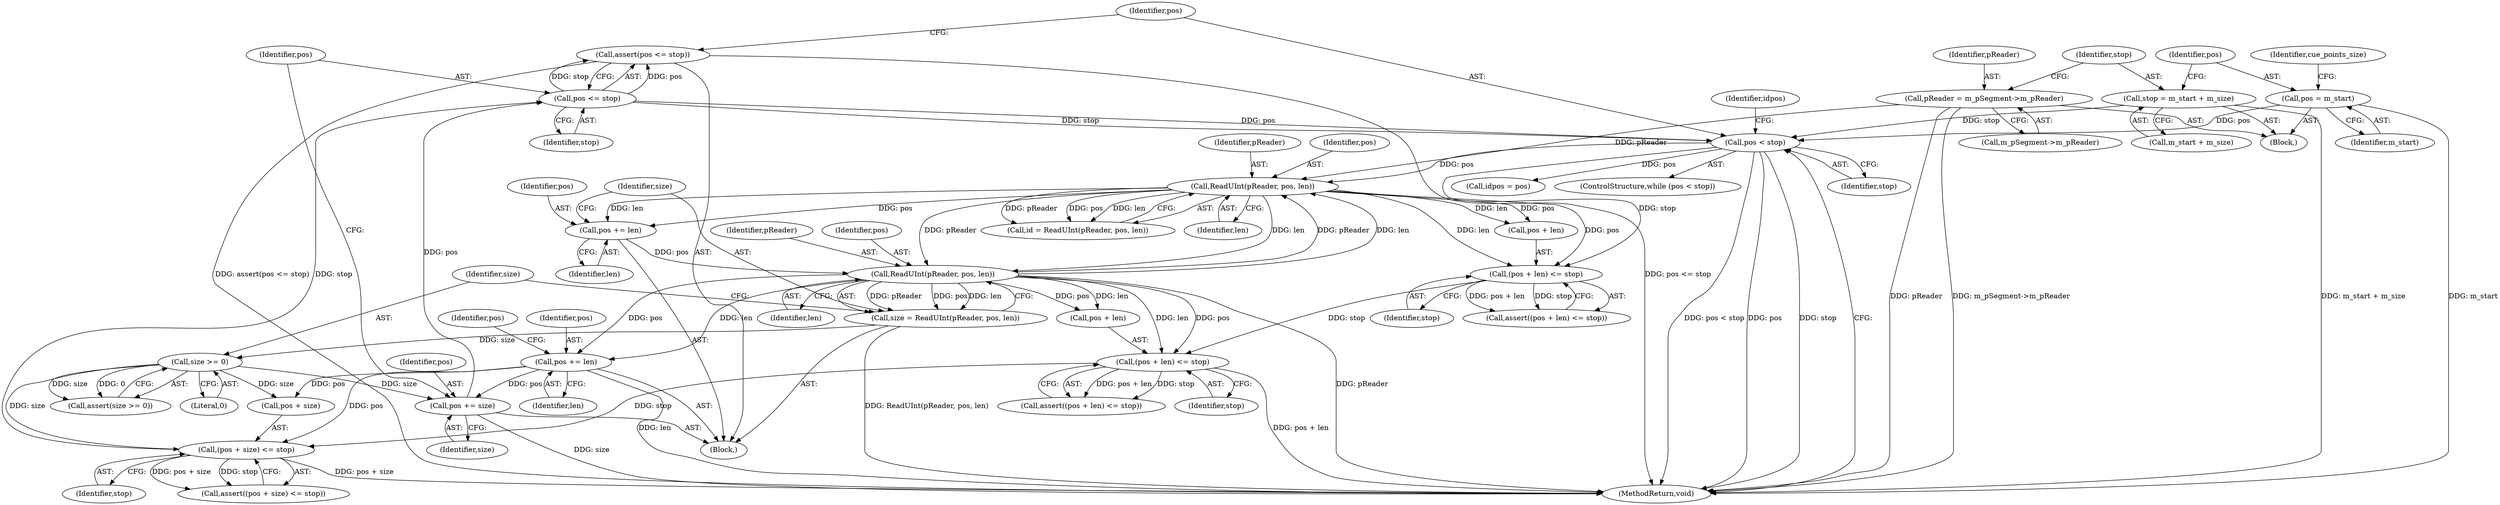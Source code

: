 digraph "1_Android_cc274e2abe8b2a6698a5c47d8aa4bb45f1f9538d_25@API" {
"1000203" [label="(Call,assert(pos <= stop))"];
"1000204" [label="(Call,pos <= stop)"];
"1000200" [label="(Call,pos += size)"];
"1000175" [label="(Call,size >= 0)"];
"1000168" [label="(Call,size = ReadUInt(pReader, pos, len))"];
"1000170" [label="(Call,ReadUInt(pReader, pos, len))"];
"1000150" [label="(Call,ReadUInt(pReader, pos, len))"];
"1000118" [label="(Call,pReader = m_pSegment->m_pReader)"];
"1000138" [label="(Call,pos < stop)"];
"1000130" [label="(Call,pos = m_start)"];
"1000124" [label="(Call,stop = m_start + m_size)"];
"1000164" [label="(Call,pos += len)"];
"1000184" [label="(Call,pos += len)"];
"1000188" [label="(Call,(pos + size) <= stop)"];
"1000179" [label="(Call,(pos + len) <= stop)"];
"1000159" [label="(Call,(pos + len) <= stop)"];
"1000205" [label="(Identifier,pos)"];
"1000168" [label="(Call,size = ReadUInt(pReader, pos, len))"];
"1000135" [label="(Identifier,cue_points_size)"];
"1000201" [label="(Identifier,pos)"];
"1000189" [label="(Call,pos + size)"];
"1000148" [label="(Call,id = ReadUInt(pReader, pos, len))"];
"1000138" [label="(Call,pos < stop)"];
"1000190" [label="(Identifier,pos)"];
"1000185" [label="(Identifier,pos)"];
"1000175" [label="(Call,size >= 0)"];
"1000176" [label="(Identifier,size)"];
"1000119" [label="(Identifier,pReader)"];
"1000163" [label="(Identifier,stop)"];
"1000203" [label="(Call,assert(pos <= stop))"];
"1000169" [label="(Identifier,size)"];
"1000179" [label="(Call,(pos + len) <= stop)"];
"1000139" [label="(Identifier,pos)"];
"1000174" [label="(Call,assert(size >= 0))"];
"1000120" [label="(Call,m_pSegment->m_pReader)"];
"1000170" [label="(Call,ReadUInt(pReader, pos, len))"];
"1000206" [label="(Identifier,stop)"];
"1000171" [label="(Identifier,pReader)"];
"1000152" [label="(Identifier,pos)"];
"1000159" [label="(Call,(pos + len) <= stop)"];
"1000166" [label="(Identifier,len)"];
"1000192" [label="(Identifier,stop)"];
"1000140" [label="(Identifier,stop)"];
"1000202" [label="(Identifier,size)"];
"1000187" [label="(Call,assert((pos + size) <= stop))"];
"1000200" [label="(Call,pos += size)"];
"1000178" [label="(Call,assert((pos + len) <= stop))"];
"1000180" [label="(Call,pos + len)"];
"1000151" [label="(Identifier,pReader)"];
"1000125" [label="(Identifier,stop)"];
"1000186" [label="(Identifier,len)"];
"1000177" [label="(Literal,0)"];
"1000131" [label="(Identifier,pos)"];
"1000204" [label="(Call,pos <= stop)"];
"1000153" [label="(Identifier,len)"];
"1000144" [label="(Identifier,idpos)"];
"1000150" [label="(Call,ReadUInt(pReader, pos, len))"];
"1000160" [label="(Call,pos + len)"];
"1000143" [label="(Call,idpos = pos)"];
"1000164" [label="(Call,pos += len)"];
"1000173" [label="(Identifier,len)"];
"1000137" [label="(ControlStructure,while (pos < stop))"];
"1000132" [label="(Identifier,m_start)"];
"1000118" [label="(Call,pReader = m_pSegment->m_pReader)"];
"1000207" [label="(MethodReturn,void)"];
"1000165" [label="(Identifier,pos)"];
"1000141" [label="(Block,)"];
"1000106" [label="(Block,)"];
"1000158" [label="(Call,assert((pos + len) <= stop))"];
"1000184" [label="(Call,pos += len)"];
"1000130" [label="(Call,pos = m_start)"];
"1000124" [label="(Call,stop = m_start + m_size)"];
"1000126" [label="(Call,m_start + m_size)"];
"1000183" [label="(Identifier,stop)"];
"1000188" [label="(Call,(pos + size) <= stop)"];
"1000172" [label="(Identifier,pos)"];
"1000203" -> "1000141"  [label="AST: "];
"1000203" -> "1000204"  [label="CFG: "];
"1000204" -> "1000203"  [label="AST: "];
"1000139" -> "1000203"  [label="CFG: "];
"1000203" -> "1000207"  [label="DDG: assert(pos <= stop)"];
"1000203" -> "1000207"  [label="DDG: pos <= stop"];
"1000204" -> "1000203"  [label="DDG: pos"];
"1000204" -> "1000203"  [label="DDG: stop"];
"1000204" -> "1000206"  [label="CFG: "];
"1000205" -> "1000204"  [label="AST: "];
"1000206" -> "1000204"  [label="AST: "];
"1000204" -> "1000138"  [label="DDG: pos"];
"1000204" -> "1000138"  [label="DDG: stop"];
"1000200" -> "1000204"  [label="DDG: pos"];
"1000188" -> "1000204"  [label="DDG: stop"];
"1000200" -> "1000141"  [label="AST: "];
"1000200" -> "1000202"  [label="CFG: "];
"1000201" -> "1000200"  [label="AST: "];
"1000202" -> "1000200"  [label="AST: "];
"1000205" -> "1000200"  [label="CFG: "];
"1000200" -> "1000207"  [label="DDG: size"];
"1000175" -> "1000200"  [label="DDG: size"];
"1000184" -> "1000200"  [label="DDG: pos"];
"1000175" -> "1000174"  [label="AST: "];
"1000175" -> "1000177"  [label="CFG: "];
"1000176" -> "1000175"  [label="AST: "];
"1000177" -> "1000175"  [label="AST: "];
"1000174" -> "1000175"  [label="CFG: "];
"1000175" -> "1000174"  [label="DDG: size"];
"1000175" -> "1000174"  [label="DDG: 0"];
"1000168" -> "1000175"  [label="DDG: size"];
"1000175" -> "1000188"  [label="DDG: size"];
"1000175" -> "1000189"  [label="DDG: size"];
"1000168" -> "1000141"  [label="AST: "];
"1000168" -> "1000170"  [label="CFG: "];
"1000169" -> "1000168"  [label="AST: "];
"1000170" -> "1000168"  [label="AST: "];
"1000176" -> "1000168"  [label="CFG: "];
"1000168" -> "1000207"  [label="DDG: ReadUInt(pReader, pos, len)"];
"1000170" -> "1000168"  [label="DDG: pReader"];
"1000170" -> "1000168"  [label="DDG: pos"];
"1000170" -> "1000168"  [label="DDG: len"];
"1000170" -> "1000173"  [label="CFG: "];
"1000171" -> "1000170"  [label="AST: "];
"1000172" -> "1000170"  [label="AST: "];
"1000173" -> "1000170"  [label="AST: "];
"1000170" -> "1000207"  [label="DDG: pReader"];
"1000170" -> "1000150"  [label="DDG: pReader"];
"1000170" -> "1000150"  [label="DDG: len"];
"1000150" -> "1000170"  [label="DDG: pReader"];
"1000150" -> "1000170"  [label="DDG: len"];
"1000164" -> "1000170"  [label="DDG: pos"];
"1000170" -> "1000179"  [label="DDG: pos"];
"1000170" -> "1000179"  [label="DDG: len"];
"1000170" -> "1000180"  [label="DDG: pos"];
"1000170" -> "1000180"  [label="DDG: len"];
"1000170" -> "1000184"  [label="DDG: len"];
"1000170" -> "1000184"  [label="DDG: pos"];
"1000150" -> "1000148"  [label="AST: "];
"1000150" -> "1000153"  [label="CFG: "];
"1000151" -> "1000150"  [label="AST: "];
"1000152" -> "1000150"  [label="AST: "];
"1000153" -> "1000150"  [label="AST: "];
"1000148" -> "1000150"  [label="CFG: "];
"1000150" -> "1000148"  [label="DDG: pReader"];
"1000150" -> "1000148"  [label="DDG: pos"];
"1000150" -> "1000148"  [label="DDG: len"];
"1000118" -> "1000150"  [label="DDG: pReader"];
"1000138" -> "1000150"  [label="DDG: pos"];
"1000150" -> "1000159"  [label="DDG: pos"];
"1000150" -> "1000159"  [label="DDG: len"];
"1000150" -> "1000160"  [label="DDG: pos"];
"1000150" -> "1000160"  [label="DDG: len"];
"1000150" -> "1000164"  [label="DDG: len"];
"1000150" -> "1000164"  [label="DDG: pos"];
"1000118" -> "1000106"  [label="AST: "];
"1000118" -> "1000120"  [label="CFG: "];
"1000119" -> "1000118"  [label="AST: "];
"1000120" -> "1000118"  [label="AST: "];
"1000125" -> "1000118"  [label="CFG: "];
"1000118" -> "1000207"  [label="DDG: pReader"];
"1000118" -> "1000207"  [label="DDG: m_pSegment->m_pReader"];
"1000138" -> "1000137"  [label="AST: "];
"1000138" -> "1000140"  [label="CFG: "];
"1000139" -> "1000138"  [label="AST: "];
"1000140" -> "1000138"  [label="AST: "];
"1000144" -> "1000138"  [label="CFG: "];
"1000207" -> "1000138"  [label="CFG: "];
"1000138" -> "1000207"  [label="DDG: pos"];
"1000138" -> "1000207"  [label="DDG: stop"];
"1000138" -> "1000207"  [label="DDG: pos < stop"];
"1000130" -> "1000138"  [label="DDG: pos"];
"1000124" -> "1000138"  [label="DDG: stop"];
"1000138" -> "1000143"  [label="DDG: pos"];
"1000138" -> "1000159"  [label="DDG: stop"];
"1000130" -> "1000106"  [label="AST: "];
"1000130" -> "1000132"  [label="CFG: "];
"1000131" -> "1000130"  [label="AST: "];
"1000132" -> "1000130"  [label="AST: "];
"1000135" -> "1000130"  [label="CFG: "];
"1000130" -> "1000207"  [label="DDG: m_start"];
"1000124" -> "1000106"  [label="AST: "];
"1000124" -> "1000126"  [label="CFG: "];
"1000125" -> "1000124"  [label="AST: "];
"1000126" -> "1000124"  [label="AST: "];
"1000131" -> "1000124"  [label="CFG: "];
"1000124" -> "1000207"  [label="DDG: m_start + m_size"];
"1000164" -> "1000141"  [label="AST: "];
"1000164" -> "1000166"  [label="CFG: "];
"1000165" -> "1000164"  [label="AST: "];
"1000166" -> "1000164"  [label="AST: "];
"1000169" -> "1000164"  [label="CFG: "];
"1000184" -> "1000141"  [label="AST: "];
"1000184" -> "1000186"  [label="CFG: "];
"1000185" -> "1000184"  [label="AST: "];
"1000186" -> "1000184"  [label="AST: "];
"1000190" -> "1000184"  [label="CFG: "];
"1000184" -> "1000207"  [label="DDG: len"];
"1000184" -> "1000188"  [label="DDG: pos"];
"1000184" -> "1000189"  [label="DDG: pos"];
"1000188" -> "1000187"  [label="AST: "];
"1000188" -> "1000192"  [label="CFG: "];
"1000189" -> "1000188"  [label="AST: "];
"1000192" -> "1000188"  [label="AST: "];
"1000187" -> "1000188"  [label="CFG: "];
"1000188" -> "1000207"  [label="DDG: pos + size"];
"1000188" -> "1000187"  [label="DDG: pos + size"];
"1000188" -> "1000187"  [label="DDG: stop"];
"1000179" -> "1000188"  [label="DDG: stop"];
"1000179" -> "1000178"  [label="AST: "];
"1000179" -> "1000183"  [label="CFG: "];
"1000180" -> "1000179"  [label="AST: "];
"1000183" -> "1000179"  [label="AST: "];
"1000178" -> "1000179"  [label="CFG: "];
"1000179" -> "1000207"  [label="DDG: pos + len"];
"1000179" -> "1000178"  [label="DDG: pos + len"];
"1000179" -> "1000178"  [label="DDG: stop"];
"1000159" -> "1000179"  [label="DDG: stop"];
"1000159" -> "1000158"  [label="AST: "];
"1000159" -> "1000163"  [label="CFG: "];
"1000160" -> "1000159"  [label="AST: "];
"1000163" -> "1000159"  [label="AST: "];
"1000158" -> "1000159"  [label="CFG: "];
"1000159" -> "1000158"  [label="DDG: pos + len"];
"1000159" -> "1000158"  [label="DDG: stop"];
}
